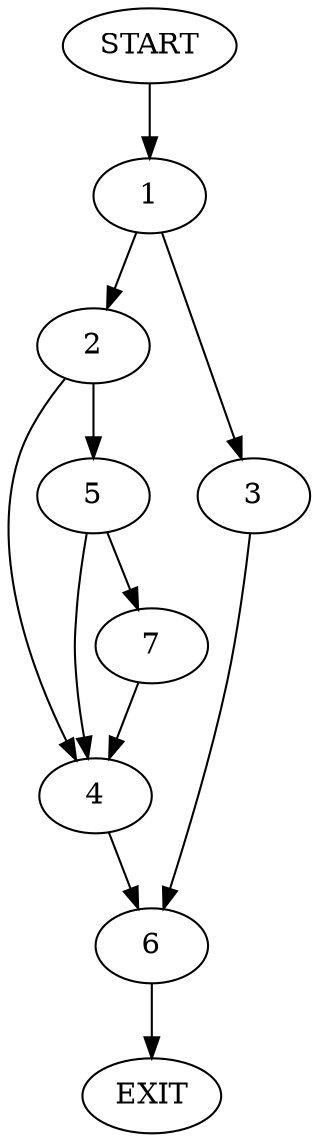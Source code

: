 digraph {
0 [label="START"]
8 [label="EXIT"]
0 -> 1
1 -> 2
1 -> 3
2 -> 4
2 -> 5
3 -> 6
5 -> 7
5 -> 4
4 -> 6
7 -> 4
6 -> 8
}
